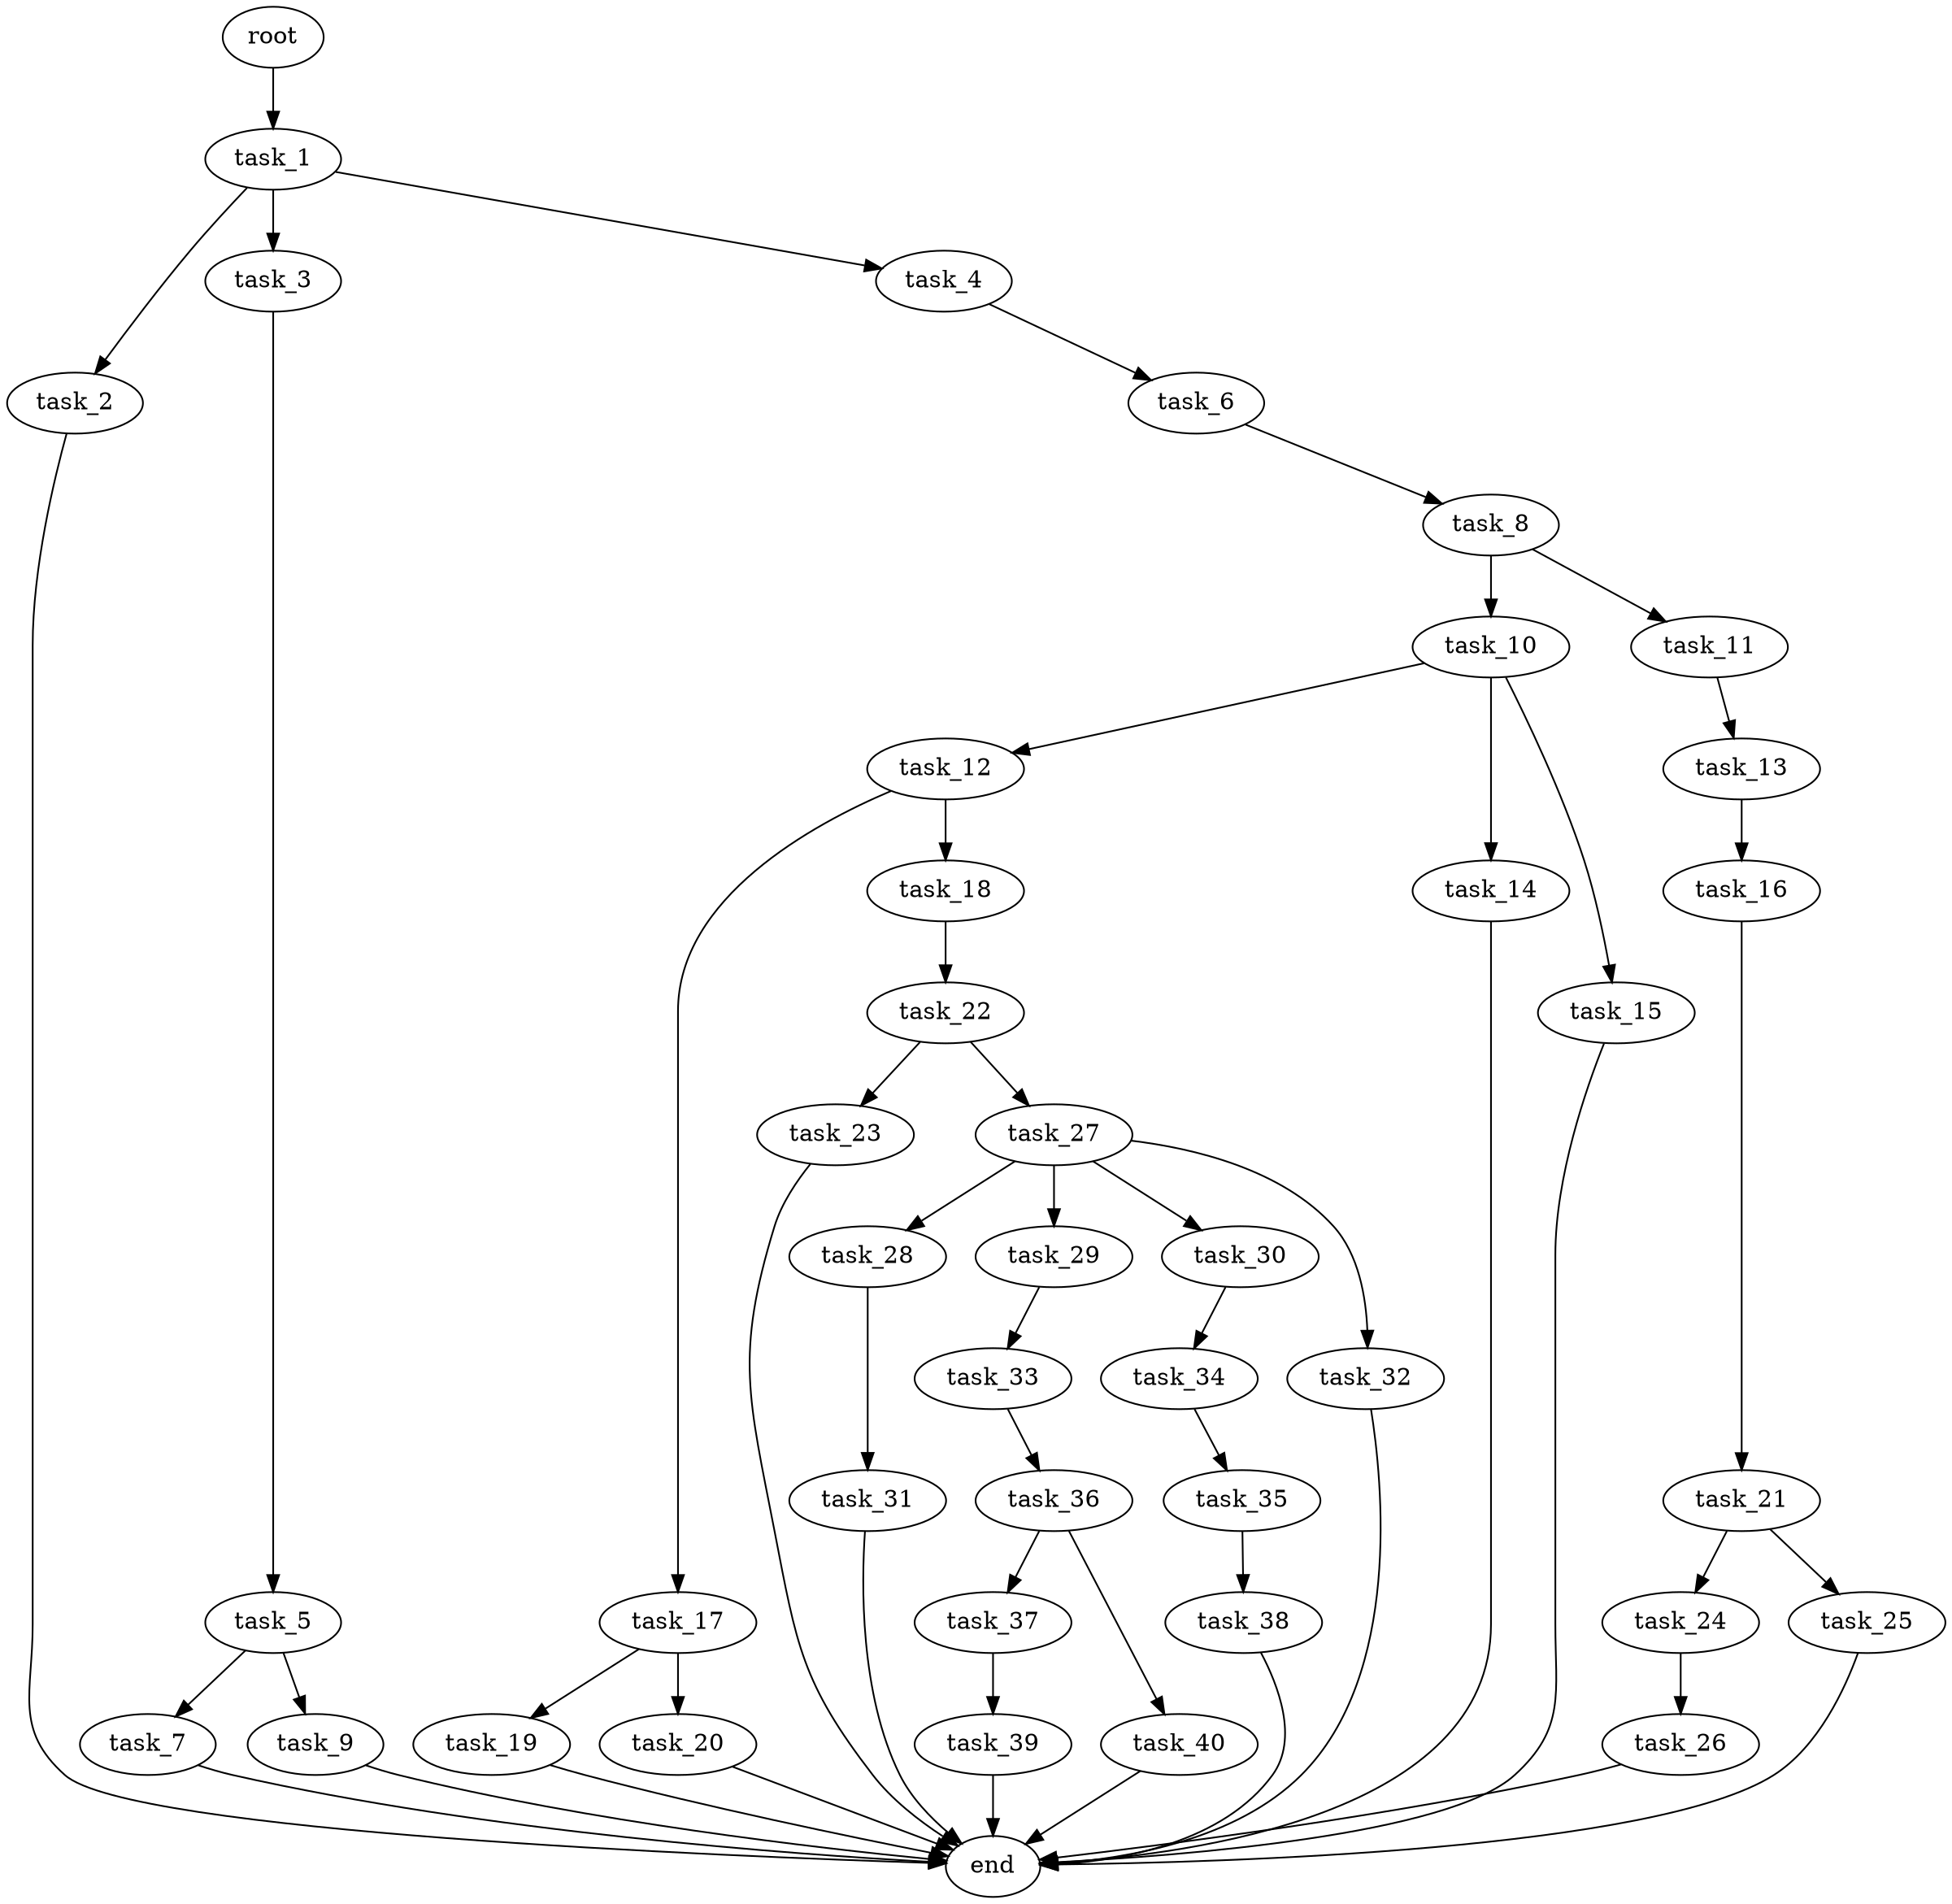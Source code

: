 digraph G {
  root [size="0.000000e+00"];
  task_1 [size="5.666146e+09"];
  task_2 [size="2.200887e+09"];
  task_3 [size="7.703429e+09"];
  task_4 [size="2.260829e+09"];
  task_5 [size="9.610544e+09"];
  task_6 [size="6.807016e+09"];
  task_7 [size="1.817016e+08"];
  task_8 [size="5.342045e+09"];
  task_9 [size="6.862898e+09"];
  task_10 [size="1.220697e+09"];
  task_11 [size="9.401527e+09"];
  task_12 [size="8.219694e+09"];
  task_13 [size="9.197606e+09"];
  task_14 [size="1.421745e+09"];
  task_15 [size="1.203352e+09"];
  task_16 [size="3.684235e+09"];
  task_17 [size="5.490279e+09"];
  task_18 [size="9.246885e+08"];
  task_19 [size="9.325387e+09"];
  task_20 [size="2.809232e+09"];
  task_21 [size="1.565028e+09"];
  task_22 [size="3.628118e+09"];
  task_23 [size="9.694641e+09"];
  task_24 [size="2.794322e+09"];
  task_25 [size="8.962715e+09"];
  task_26 [size="4.330023e+09"];
  task_27 [size="9.058530e+09"];
  task_28 [size="7.975307e+09"];
  task_29 [size="2.598356e+09"];
  task_30 [size="8.441571e+09"];
  task_31 [size="6.505218e+09"];
  task_32 [size="6.787447e+09"];
  task_33 [size="4.870457e+08"];
  task_34 [size="4.972704e+09"];
  task_35 [size="6.428515e+09"];
  task_36 [size="1.636843e+09"];
  task_37 [size="6.481399e+09"];
  task_38 [size="8.158863e+09"];
  task_39 [size="2.541254e+08"];
  task_40 [size="5.290839e+09"];
  end [size="0.000000e+00"];

  root -> task_1 [size="1.000000e-12"];
  task_1 -> task_2 [size="2.200887e+08"];
  task_1 -> task_3 [size="7.703429e+08"];
  task_1 -> task_4 [size="2.260829e+08"];
  task_2 -> end [size="1.000000e-12"];
  task_3 -> task_5 [size="9.610544e+08"];
  task_4 -> task_6 [size="6.807016e+08"];
  task_5 -> task_7 [size="1.817016e+07"];
  task_5 -> task_9 [size="6.862898e+08"];
  task_6 -> task_8 [size="5.342045e+08"];
  task_7 -> end [size="1.000000e-12"];
  task_8 -> task_10 [size="1.220697e+08"];
  task_8 -> task_11 [size="9.401527e+08"];
  task_9 -> end [size="1.000000e-12"];
  task_10 -> task_12 [size="8.219694e+08"];
  task_10 -> task_14 [size="1.421745e+08"];
  task_10 -> task_15 [size="1.203352e+08"];
  task_11 -> task_13 [size="9.197606e+08"];
  task_12 -> task_17 [size="5.490279e+08"];
  task_12 -> task_18 [size="9.246885e+07"];
  task_13 -> task_16 [size="3.684235e+08"];
  task_14 -> end [size="1.000000e-12"];
  task_15 -> end [size="1.000000e-12"];
  task_16 -> task_21 [size="1.565028e+08"];
  task_17 -> task_19 [size="9.325387e+08"];
  task_17 -> task_20 [size="2.809232e+08"];
  task_18 -> task_22 [size="3.628118e+08"];
  task_19 -> end [size="1.000000e-12"];
  task_20 -> end [size="1.000000e-12"];
  task_21 -> task_24 [size="2.794322e+08"];
  task_21 -> task_25 [size="8.962715e+08"];
  task_22 -> task_23 [size="9.694641e+08"];
  task_22 -> task_27 [size="9.058530e+08"];
  task_23 -> end [size="1.000000e-12"];
  task_24 -> task_26 [size="4.330023e+08"];
  task_25 -> end [size="1.000000e-12"];
  task_26 -> end [size="1.000000e-12"];
  task_27 -> task_28 [size="7.975307e+08"];
  task_27 -> task_29 [size="2.598356e+08"];
  task_27 -> task_30 [size="8.441571e+08"];
  task_27 -> task_32 [size="6.787447e+08"];
  task_28 -> task_31 [size="6.505218e+08"];
  task_29 -> task_33 [size="4.870457e+07"];
  task_30 -> task_34 [size="4.972704e+08"];
  task_31 -> end [size="1.000000e-12"];
  task_32 -> end [size="1.000000e-12"];
  task_33 -> task_36 [size="1.636843e+08"];
  task_34 -> task_35 [size="6.428515e+08"];
  task_35 -> task_38 [size="8.158863e+08"];
  task_36 -> task_37 [size="6.481399e+08"];
  task_36 -> task_40 [size="5.290839e+08"];
  task_37 -> task_39 [size="2.541254e+07"];
  task_38 -> end [size="1.000000e-12"];
  task_39 -> end [size="1.000000e-12"];
  task_40 -> end [size="1.000000e-12"];
}
